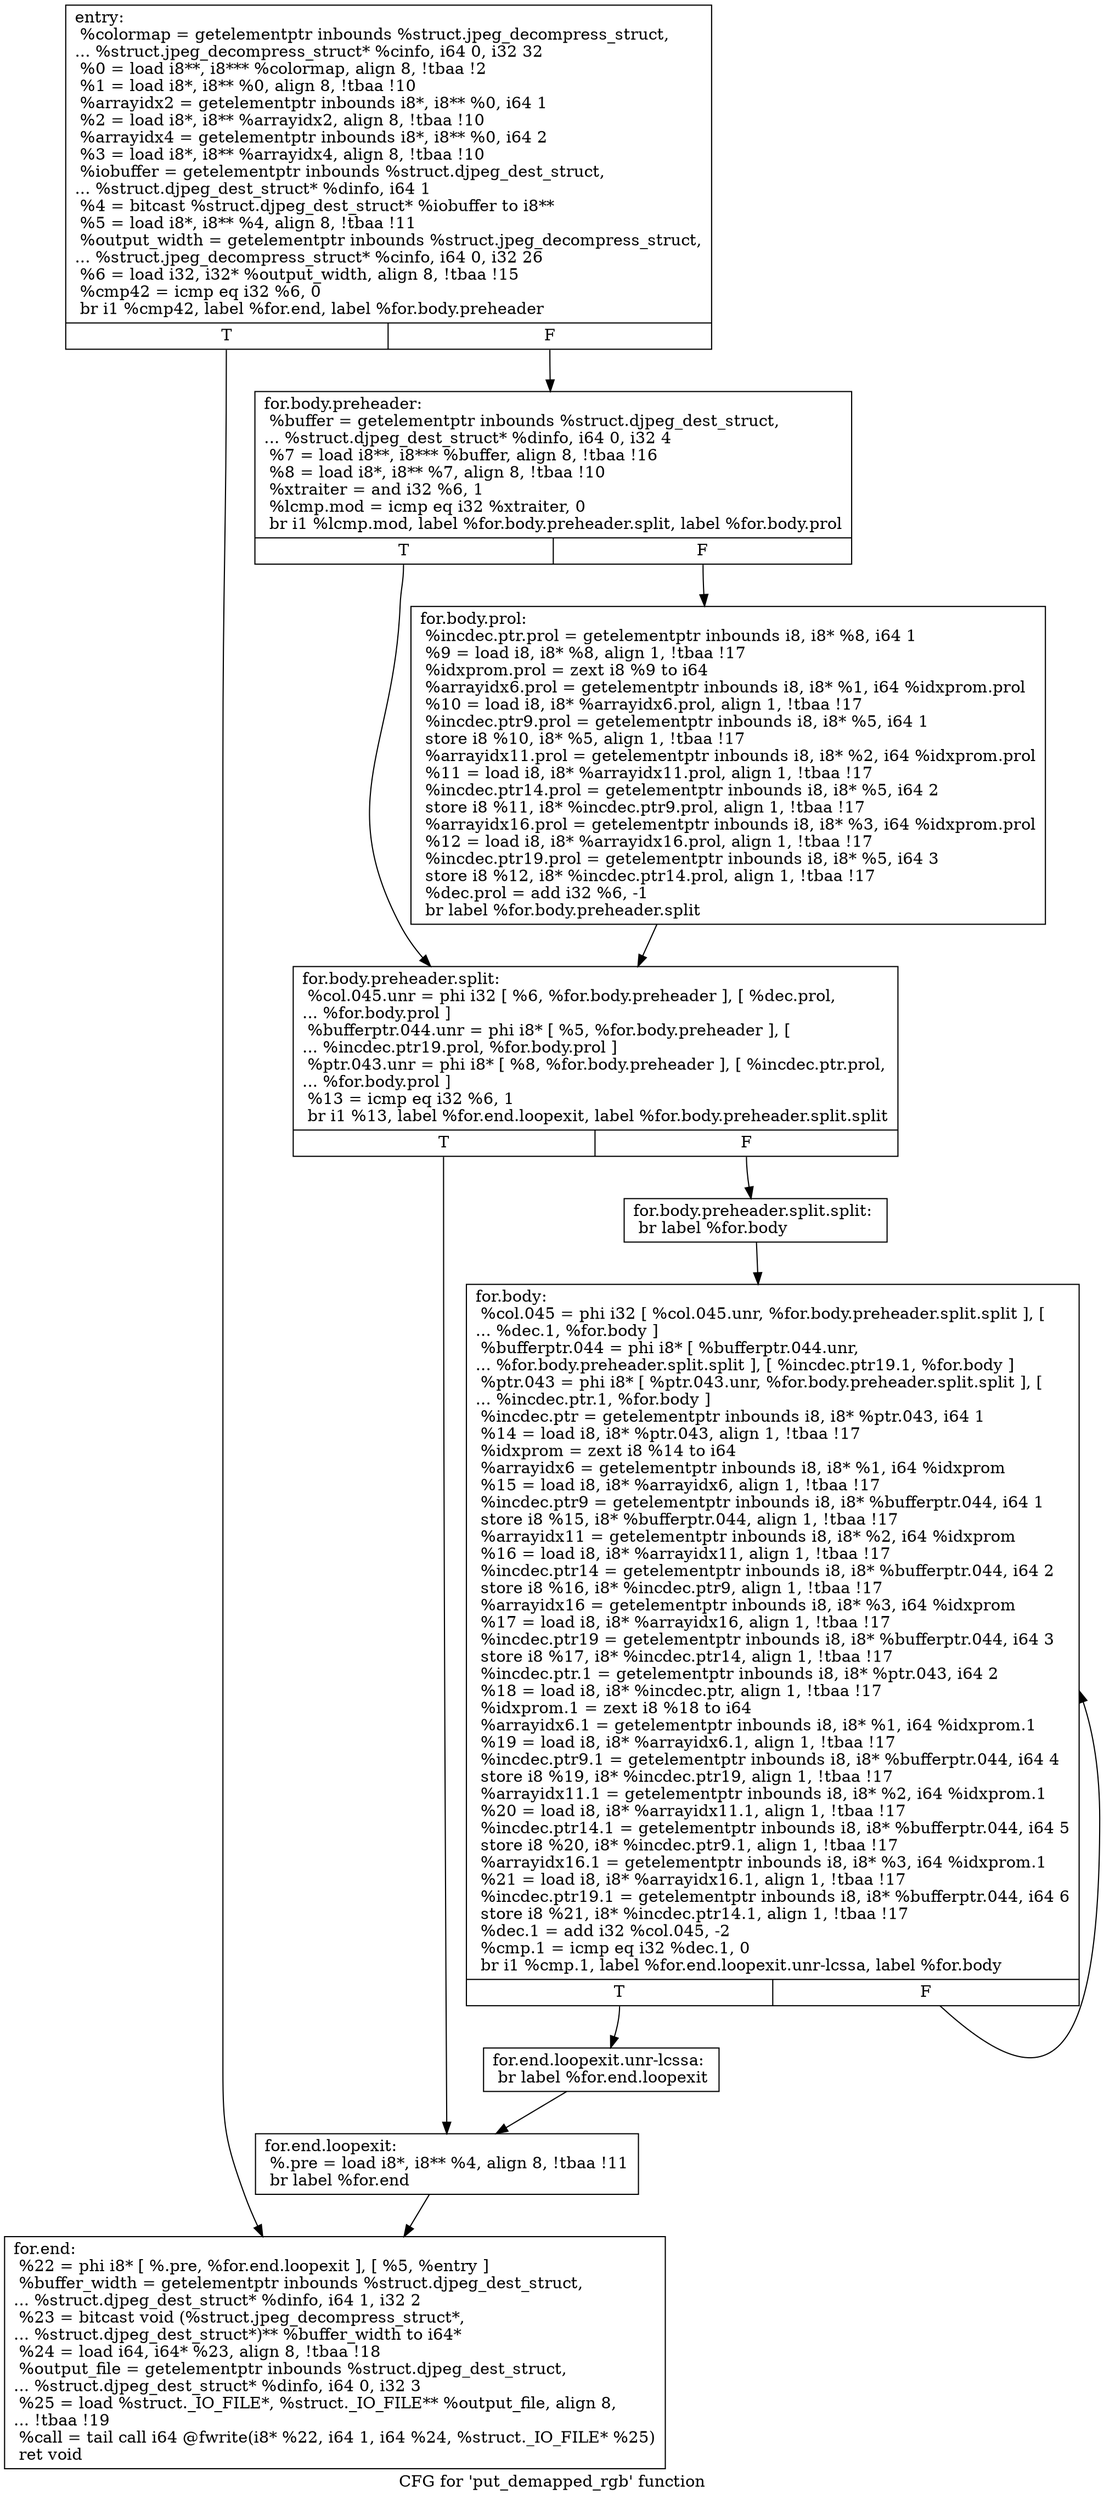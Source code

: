 digraph "CFG for 'put_demapped_rgb' function" {
	label="CFG for 'put_demapped_rgb' function";

	Node0x58243a0 [shape=record,label="{entry:\l  %colormap = getelementptr inbounds %struct.jpeg_decompress_struct,\l... %struct.jpeg_decompress_struct* %cinfo, i64 0, i32 32\l  %0 = load i8**, i8*** %colormap, align 8, !tbaa !2\l  %1 = load i8*, i8** %0, align 8, !tbaa !10\l  %arrayidx2 = getelementptr inbounds i8*, i8** %0, i64 1\l  %2 = load i8*, i8** %arrayidx2, align 8, !tbaa !10\l  %arrayidx4 = getelementptr inbounds i8*, i8** %0, i64 2\l  %3 = load i8*, i8** %arrayidx4, align 8, !tbaa !10\l  %iobuffer = getelementptr inbounds %struct.djpeg_dest_struct,\l... %struct.djpeg_dest_struct* %dinfo, i64 1\l  %4 = bitcast %struct.djpeg_dest_struct* %iobuffer to i8**\l  %5 = load i8*, i8** %4, align 8, !tbaa !11\l  %output_width = getelementptr inbounds %struct.jpeg_decompress_struct,\l... %struct.jpeg_decompress_struct* %cinfo, i64 0, i32 26\l  %6 = load i32, i32* %output_width, align 8, !tbaa !15\l  %cmp42 = icmp eq i32 %6, 0\l  br i1 %cmp42, label %for.end, label %for.body.preheader\l|{<s0>T|<s1>F}}"];
	Node0x58243a0:s0 -> Node0x58250b0;
	Node0x58243a0:s1 -> Node0x58251b0;
	Node0x58251b0 [shape=record,label="{for.body.preheader:                               \l  %buffer = getelementptr inbounds %struct.djpeg_dest_struct,\l... %struct.djpeg_dest_struct* %dinfo, i64 0, i32 4\l  %7 = load i8**, i8*** %buffer, align 8, !tbaa !16\l  %8 = load i8*, i8** %7, align 8, !tbaa !10\l  %xtraiter = and i32 %6, 1\l  %lcmp.mod = icmp eq i32 %xtraiter, 0\l  br i1 %lcmp.mod, label %for.body.preheader.split, label %for.body.prol\l|{<s0>T|<s1>F}}"];
	Node0x58251b0:s0 -> Node0x5824e80;
	Node0x58251b0:s1 -> Node0x58257f0;
	Node0x58257f0 [shape=record,label="{for.body.prol:                                    \l  %incdec.ptr.prol = getelementptr inbounds i8, i8* %8, i64 1\l  %9 = load i8, i8* %8, align 1, !tbaa !17\l  %idxprom.prol = zext i8 %9 to i64\l  %arrayidx6.prol = getelementptr inbounds i8, i8* %1, i64 %idxprom.prol\l  %10 = load i8, i8* %arrayidx6.prol, align 1, !tbaa !17\l  %incdec.ptr9.prol = getelementptr inbounds i8, i8* %5, i64 1\l  store i8 %10, i8* %5, align 1, !tbaa !17\l  %arrayidx11.prol = getelementptr inbounds i8, i8* %2, i64 %idxprom.prol\l  %11 = load i8, i8* %arrayidx11.prol, align 1, !tbaa !17\l  %incdec.ptr14.prol = getelementptr inbounds i8, i8* %5, i64 2\l  store i8 %11, i8* %incdec.ptr9.prol, align 1, !tbaa !17\l  %arrayidx16.prol = getelementptr inbounds i8, i8* %3, i64 %idxprom.prol\l  %12 = load i8, i8* %arrayidx16.prol, align 1, !tbaa !17\l  %incdec.ptr19.prol = getelementptr inbounds i8, i8* %5, i64 3\l  store i8 %12, i8* %incdec.ptr14.prol, align 1, !tbaa !17\l  %dec.prol = add i32 %6, -1\l  br label %for.body.preheader.split\l}"];
	Node0x58257f0 -> Node0x5824e80;
	Node0x5824e80 [shape=record,label="{for.body.preheader.split:                         \l  %col.045.unr = phi i32 [ %6, %for.body.preheader ], [ %dec.prol,\l... %for.body.prol ]\l  %bufferptr.044.unr = phi i8* [ %5, %for.body.preheader ], [\l... %incdec.ptr19.prol, %for.body.prol ]\l  %ptr.043.unr = phi i8* [ %8, %for.body.preheader ], [ %incdec.ptr.prol,\l... %for.body.prol ]\l  %13 = icmp eq i32 %6, 1\l  br i1 %13, label %for.end.loopexit, label %for.body.preheader.split.split\l|{<s0>T|<s1>F}}"];
	Node0x5824e80:s0 -> Node0x5826760;
	Node0x5824e80:s1 -> Node0x5826860;
	Node0x5826860 [shape=record,label="{for.body.preheader.split.split:                   \l  br label %for.body\l}"];
	Node0x5826860 -> Node0x58269d0;
	Node0x58269d0 [shape=record,label="{for.body:                                         \l  %col.045 = phi i32 [ %col.045.unr, %for.body.preheader.split.split ], [\l... %dec.1, %for.body ]\l  %bufferptr.044 = phi i8* [ %bufferptr.044.unr,\l... %for.body.preheader.split.split ], [ %incdec.ptr19.1, %for.body ]\l  %ptr.043 = phi i8* [ %ptr.043.unr, %for.body.preheader.split.split ], [\l... %incdec.ptr.1, %for.body ]\l  %incdec.ptr = getelementptr inbounds i8, i8* %ptr.043, i64 1\l  %14 = load i8, i8* %ptr.043, align 1, !tbaa !17\l  %idxprom = zext i8 %14 to i64\l  %arrayidx6 = getelementptr inbounds i8, i8* %1, i64 %idxprom\l  %15 = load i8, i8* %arrayidx6, align 1, !tbaa !17\l  %incdec.ptr9 = getelementptr inbounds i8, i8* %bufferptr.044, i64 1\l  store i8 %15, i8* %bufferptr.044, align 1, !tbaa !17\l  %arrayidx11 = getelementptr inbounds i8, i8* %2, i64 %idxprom\l  %16 = load i8, i8* %arrayidx11, align 1, !tbaa !17\l  %incdec.ptr14 = getelementptr inbounds i8, i8* %bufferptr.044, i64 2\l  store i8 %16, i8* %incdec.ptr9, align 1, !tbaa !17\l  %arrayidx16 = getelementptr inbounds i8, i8* %3, i64 %idxprom\l  %17 = load i8, i8* %arrayidx16, align 1, !tbaa !17\l  %incdec.ptr19 = getelementptr inbounds i8, i8* %bufferptr.044, i64 3\l  store i8 %17, i8* %incdec.ptr14, align 1, !tbaa !17\l  %incdec.ptr.1 = getelementptr inbounds i8, i8* %ptr.043, i64 2\l  %18 = load i8, i8* %incdec.ptr, align 1, !tbaa !17\l  %idxprom.1 = zext i8 %18 to i64\l  %arrayidx6.1 = getelementptr inbounds i8, i8* %1, i64 %idxprom.1\l  %19 = load i8, i8* %arrayidx6.1, align 1, !tbaa !17\l  %incdec.ptr9.1 = getelementptr inbounds i8, i8* %bufferptr.044, i64 4\l  store i8 %19, i8* %incdec.ptr19, align 1, !tbaa !17\l  %arrayidx11.1 = getelementptr inbounds i8, i8* %2, i64 %idxprom.1\l  %20 = load i8, i8* %arrayidx11.1, align 1, !tbaa !17\l  %incdec.ptr14.1 = getelementptr inbounds i8, i8* %bufferptr.044, i64 5\l  store i8 %20, i8* %incdec.ptr9.1, align 1, !tbaa !17\l  %arrayidx16.1 = getelementptr inbounds i8, i8* %3, i64 %idxprom.1\l  %21 = load i8, i8* %arrayidx16.1, align 1, !tbaa !17\l  %incdec.ptr19.1 = getelementptr inbounds i8, i8* %bufferptr.044, i64 6\l  store i8 %21, i8* %incdec.ptr14.1, align 1, !tbaa !17\l  %dec.1 = add i32 %col.045, -2\l  %cmp.1 = icmp eq i32 %dec.1, 0\l  br i1 %cmp.1, label %for.end.loopexit.unr-lcssa, label %for.body\l|{<s0>T|<s1>F}}"];
	Node0x58269d0:s0 -> Node0x5828810;
	Node0x58269d0:s1 -> Node0x58269d0;
	Node0x5828810 [shape=record,label="{for.end.loopexit.unr-lcssa:                       \l  br label %for.end.loopexit\l}"];
	Node0x5828810 -> Node0x5826760;
	Node0x5826760 [shape=record,label="{for.end.loopexit:                                 \l  %.pre = load i8*, i8** %4, align 8, !tbaa !11\l  br label %for.end\l}"];
	Node0x5826760 -> Node0x58250b0;
	Node0x58250b0 [shape=record,label="{for.end:                                          \l  %22 = phi i8* [ %.pre, %for.end.loopexit ], [ %5, %entry ]\l  %buffer_width = getelementptr inbounds %struct.djpeg_dest_struct,\l... %struct.djpeg_dest_struct* %dinfo, i64 1, i32 2\l  %23 = bitcast void (%struct.jpeg_decompress_struct*,\l... %struct.djpeg_dest_struct*)** %buffer_width to i64*\l  %24 = load i64, i64* %23, align 8, !tbaa !18\l  %output_file = getelementptr inbounds %struct.djpeg_dest_struct,\l... %struct.djpeg_dest_struct* %dinfo, i64 0, i32 3\l  %25 = load %struct._IO_FILE*, %struct._IO_FILE** %output_file, align 8,\l... !tbaa !19\l  %call = tail call i64 @fwrite(i8* %22, i64 1, i64 %24, %struct._IO_FILE* %25)\l  ret void\l}"];
}
